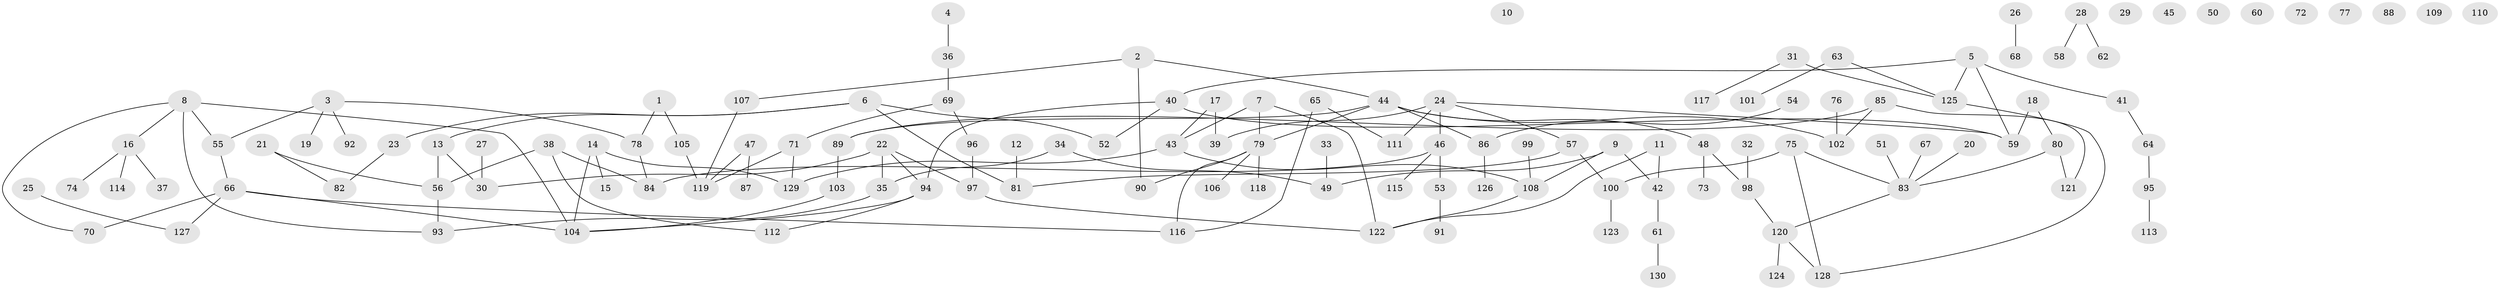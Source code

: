 // coarse degree distribution, {3: 0.2716049382716049, 2: 0.2839506172839506, 5: 0.09876543209876543, 4: 0.1111111111111111, 1: 0.2222222222222222, 6: 0.012345679012345678}
// Generated by graph-tools (version 1.1) at 2025/35/03/04/25 23:35:55]
// undirected, 130 vertices, 146 edges
graph export_dot {
  node [color=gray90,style=filled];
  1;
  2;
  3;
  4;
  5;
  6;
  7;
  8;
  9;
  10;
  11;
  12;
  13;
  14;
  15;
  16;
  17;
  18;
  19;
  20;
  21;
  22;
  23;
  24;
  25;
  26;
  27;
  28;
  29;
  30;
  31;
  32;
  33;
  34;
  35;
  36;
  37;
  38;
  39;
  40;
  41;
  42;
  43;
  44;
  45;
  46;
  47;
  48;
  49;
  50;
  51;
  52;
  53;
  54;
  55;
  56;
  57;
  58;
  59;
  60;
  61;
  62;
  63;
  64;
  65;
  66;
  67;
  68;
  69;
  70;
  71;
  72;
  73;
  74;
  75;
  76;
  77;
  78;
  79;
  80;
  81;
  82;
  83;
  84;
  85;
  86;
  87;
  88;
  89;
  90;
  91;
  92;
  93;
  94;
  95;
  96;
  97;
  98;
  99;
  100;
  101;
  102;
  103;
  104;
  105;
  106;
  107;
  108;
  109;
  110;
  111;
  112;
  113;
  114;
  115;
  116;
  117;
  118;
  119;
  120;
  121;
  122;
  123;
  124;
  125;
  126;
  127;
  128;
  129;
  130;
  1 -- 78;
  1 -- 105;
  2 -- 44;
  2 -- 90;
  2 -- 107;
  3 -- 19;
  3 -- 55;
  3 -- 78;
  3 -- 92;
  4 -- 36;
  5 -- 40;
  5 -- 41;
  5 -- 59;
  5 -- 125;
  6 -- 13;
  6 -- 23;
  6 -- 52;
  6 -- 81;
  7 -- 43;
  7 -- 79;
  7 -- 122;
  8 -- 16;
  8 -- 55;
  8 -- 70;
  8 -- 93;
  8 -- 104;
  9 -- 42;
  9 -- 49;
  9 -- 108;
  11 -- 42;
  11 -- 122;
  12 -- 81;
  13 -- 30;
  13 -- 56;
  14 -- 15;
  14 -- 104;
  14 -- 129;
  16 -- 37;
  16 -- 74;
  16 -- 114;
  17 -- 39;
  17 -- 43;
  18 -- 59;
  18 -- 80;
  20 -- 83;
  21 -- 56;
  21 -- 82;
  22 -- 30;
  22 -- 35;
  22 -- 94;
  22 -- 97;
  23 -- 82;
  24 -- 39;
  24 -- 46;
  24 -- 57;
  24 -- 59;
  24 -- 111;
  25 -- 127;
  26 -- 68;
  27 -- 30;
  28 -- 58;
  28 -- 62;
  31 -- 117;
  31 -- 125;
  32 -- 98;
  33 -- 49;
  34 -- 35;
  34 -- 49;
  35 -- 93;
  36 -- 69;
  38 -- 56;
  38 -- 84;
  38 -- 112;
  40 -- 52;
  40 -- 59;
  40 -- 94;
  41 -- 64;
  42 -- 61;
  43 -- 108;
  43 -- 129;
  44 -- 48;
  44 -- 79;
  44 -- 86;
  44 -- 89;
  44 -- 102;
  46 -- 53;
  46 -- 84;
  46 -- 115;
  47 -- 87;
  47 -- 119;
  48 -- 73;
  48 -- 98;
  51 -- 83;
  53 -- 91;
  54 -- 86;
  55 -- 66;
  56 -- 93;
  57 -- 81;
  57 -- 100;
  61 -- 130;
  63 -- 101;
  63 -- 125;
  64 -- 95;
  65 -- 111;
  65 -- 116;
  66 -- 70;
  66 -- 104;
  66 -- 116;
  66 -- 127;
  67 -- 83;
  69 -- 71;
  69 -- 96;
  71 -- 119;
  71 -- 129;
  75 -- 83;
  75 -- 100;
  75 -- 128;
  76 -- 102;
  78 -- 84;
  79 -- 90;
  79 -- 106;
  79 -- 116;
  79 -- 118;
  80 -- 83;
  80 -- 121;
  83 -- 120;
  85 -- 89;
  85 -- 102;
  85 -- 121;
  86 -- 126;
  89 -- 103;
  94 -- 104;
  94 -- 112;
  95 -- 113;
  96 -- 97;
  97 -- 122;
  98 -- 120;
  99 -- 108;
  100 -- 123;
  103 -- 104;
  105 -- 119;
  107 -- 119;
  108 -- 122;
  120 -- 124;
  120 -- 128;
  125 -- 128;
}
